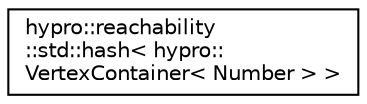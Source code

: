 digraph "Graphical Class Hierarchy"
{
  edge [fontname="Helvetica",fontsize="10",labelfontname="Helvetica",labelfontsize="10"];
  node [fontname="Helvetica",fontsize="10",shape=record];
  rankdir="LR";
  Node1 [label="hypro::reachability\l::std::hash\< hypro::\lVertexContainer\< Number \> \>",height=0.2,width=0.4,color="black", fillcolor="white", style="filled",URL="$structhypro_1_1reachability_1_1std_1_1hash_3_01hypro_1_1VertexContainer_3_01Number_01_4_01_4.html"];
}

